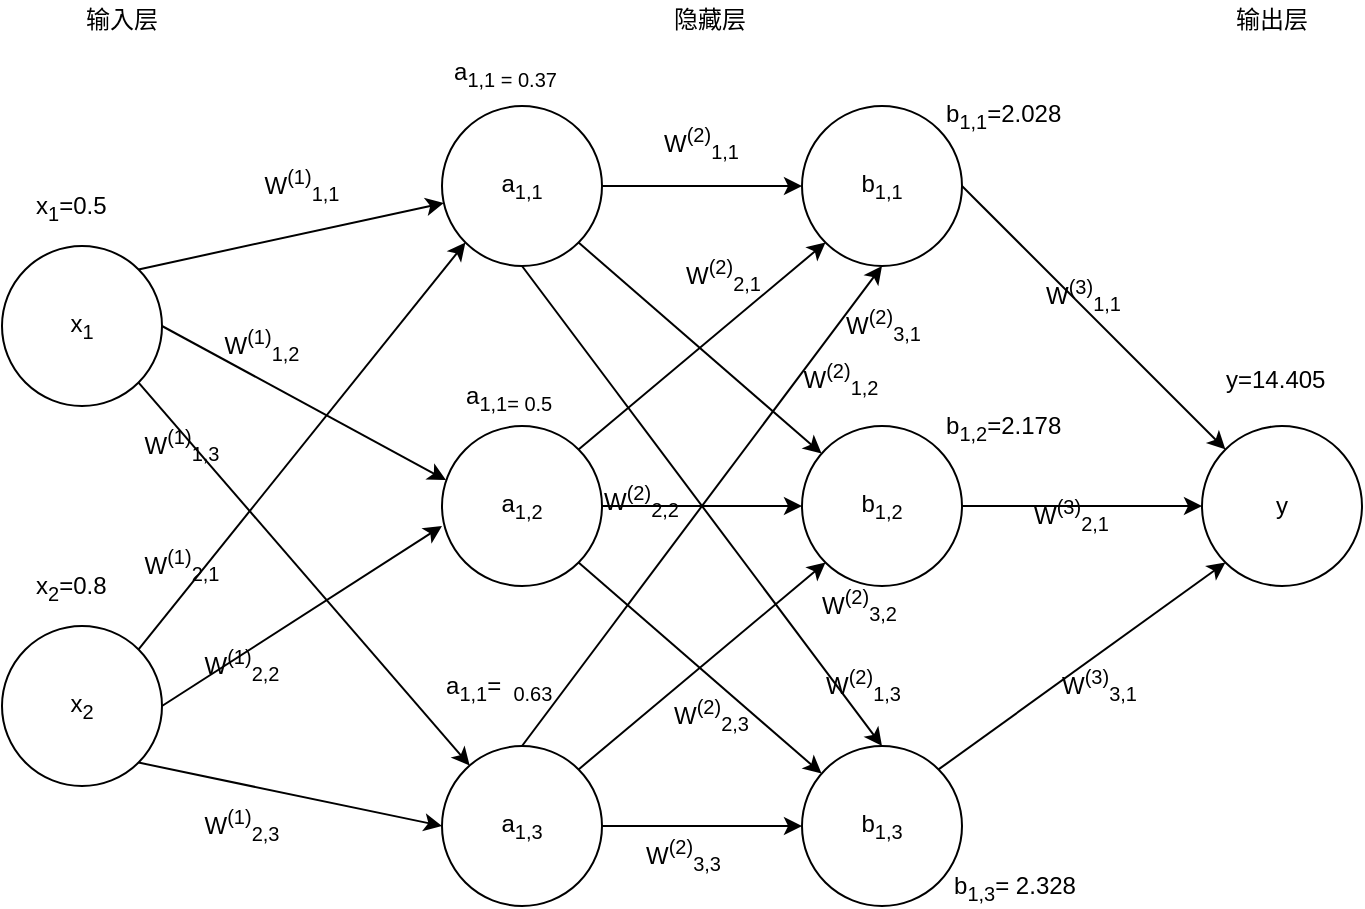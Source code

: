 <mxfile version="10.7.7" type="github"><diagram id="tER9SUp-mCT7ClygfzAX" name="ÃÂ§ÃÂ¬ÃÂ¬ 1 ÃÂ©ÃÂ¡ÃÂµ"><mxGraphModel dx="962" dy="513" grid="1" gridSize="10" guides="1" tooltips="1" connect="1" arrows="1" fold="1" page="1" pageScale="1" pageWidth="827" pageHeight="1169" math="0" shadow="0"><root><mxCell id="0"/><mxCell id="1" parent="0"/><mxCell id="cZQFUjPIZUCF-hC1U-LG-12" style="edgeStyle=none;rounded=0;orthogonalLoop=1;jettySize=auto;html=1;exitX=1;exitY=1;exitDx=0;exitDy=0;" parent="1" source="cZQFUjPIZUCF-hC1U-LG-1" target="cZQFUjPIZUCF-hC1U-LG-5" edge="1"><mxGeometry relative="1" as="geometry"/></mxCell><mxCell id="cZQFUjPIZUCF-hC1U-LG-23" style="edgeStyle=none;rounded=0;orthogonalLoop=1;jettySize=auto;html=1;exitX=1;exitY=0;exitDx=0;exitDy=0;" parent="1" source="cZQFUjPIZUCF-hC1U-LG-1" target="cZQFUjPIZUCF-hC1U-LG-3" edge="1"><mxGeometry relative="1" as="geometry"/></mxCell><mxCell id="OCoO4FQZ8PoskhPupkoE-12" style="rounded=0;orthogonalLoop=1;jettySize=auto;html=1;exitX=1;exitY=0.5;exitDx=0;exitDy=0;entryX=0.025;entryY=0.338;entryDx=0;entryDy=0;entryPerimeter=0;" parent="1" source="cZQFUjPIZUCF-hC1U-LG-1" target="cZQFUjPIZUCF-hC1U-LG-4" edge="1"><mxGeometry relative="1" as="geometry"/></mxCell><mxCell id="cZQFUjPIZUCF-hC1U-LG-1" value="&lt;span lang=&quot;EN-US&quot;&gt;x&lt;sub&gt;1&lt;/sub&gt;&lt;/span&gt;" style="ellipse;whiteSpace=wrap;html=1;aspect=fixed;" parent="1" vertex="1"><mxGeometry x="100" y="150" width="80" height="80" as="geometry"/></mxCell><mxCell id="cZQFUjPIZUCF-hC1U-LG-14" style="edgeStyle=none;rounded=0;orthogonalLoop=1;jettySize=auto;html=1;exitX=1;exitY=0.5;exitDx=0;exitDy=0;entryX=0;entryY=0.625;entryDx=0;entryDy=0;entryPerimeter=0;" parent="1" source="cZQFUjPIZUCF-hC1U-LG-2" target="cZQFUjPIZUCF-hC1U-LG-4" edge="1"><mxGeometry relative="1" as="geometry"/></mxCell><mxCell id="cZQFUjPIZUCF-hC1U-LG-15" style="edgeStyle=none;rounded=0;orthogonalLoop=1;jettySize=auto;html=1;exitX=1;exitY=1;exitDx=0;exitDy=0;entryX=0;entryY=0.5;entryDx=0;entryDy=0;" parent="1" source="cZQFUjPIZUCF-hC1U-LG-2" target="cZQFUjPIZUCF-hC1U-LG-5" edge="1"><mxGeometry relative="1" as="geometry"/></mxCell><mxCell id="cZQFUjPIZUCF-hC1U-LG-24" style="edgeStyle=none;rounded=0;orthogonalLoop=1;jettySize=auto;html=1;exitX=1;exitY=0;exitDx=0;exitDy=0;entryX=0;entryY=1;entryDx=0;entryDy=0;" parent="1" source="cZQFUjPIZUCF-hC1U-LG-2" target="cZQFUjPIZUCF-hC1U-LG-3" edge="1"><mxGeometry relative="1" as="geometry"/></mxCell><mxCell id="cZQFUjPIZUCF-hC1U-LG-2" value="&lt;span lang=&quot;EN-US&quot;&gt;x&lt;sub&gt;2&lt;/sub&gt;&lt;/span&gt;" style="ellipse;whiteSpace=wrap;html=1;aspect=fixed;" parent="1" vertex="1"><mxGeometry x="100" y="340" width="80" height="80" as="geometry"/></mxCell><mxCell id="cZQFUjPIZUCF-hC1U-LG-16" style="edgeStyle=none;rounded=0;orthogonalLoop=1;jettySize=auto;html=1;exitX=1;exitY=0.5;exitDx=0;exitDy=0;entryX=0;entryY=0.5;entryDx=0;entryDy=0;" parent="1" source="cZQFUjPIZUCF-hC1U-LG-3" target="cZQFUjPIZUCF-hC1U-LG-6" edge="1"><mxGeometry relative="1" as="geometry"/></mxCell><mxCell id="OCoO4FQZ8PoskhPupkoE-15" style="edgeStyle=none;rounded=0;orthogonalLoop=1;jettySize=auto;html=1;exitX=1;exitY=1;exitDx=0;exitDy=0;" parent="1" source="cZQFUjPIZUCF-hC1U-LG-3" target="cZQFUjPIZUCF-hC1U-LG-7" edge="1"><mxGeometry relative="1" as="geometry"/></mxCell><mxCell id="OCoO4FQZ8PoskhPupkoE-34" value="&lt;p&gt;&lt;span lang=&quot;EN-US&quot;&gt;W&lt;sup&gt;(2)&lt;/sup&gt;&lt;sub&gt;1,2&lt;/sub&gt;&lt;/span&gt;&lt;/p&gt;" style="text;html=1;resizable=0;points=[];align=center;verticalAlign=middle;labelBackgroundColor=#ffffff;" parent="OCoO4FQZ8PoskhPupkoE-15" vertex="1" connectable="0"><mxGeometry x="0.784" relative="1" as="geometry"><mxPoint x="22.5" y="-25.5" as="offset"/></mxGeometry></mxCell><mxCell id="OCoO4FQZ8PoskhPupkoE-16" style="edgeStyle=none;rounded=0;orthogonalLoop=1;jettySize=auto;html=1;exitX=0.5;exitY=1;exitDx=0;exitDy=0;entryX=0.5;entryY=0;entryDx=0;entryDy=0;" parent="1" source="cZQFUjPIZUCF-hC1U-LG-3" target="cZQFUjPIZUCF-hC1U-LG-8" edge="1"><mxGeometry relative="1" as="geometry"/></mxCell><mxCell id="cZQFUjPIZUCF-hC1U-LG-3" value="&lt;p&gt;&lt;span lang=&quot;EN-US&quot;&gt;a&lt;sub&gt;1,1&lt;/sub&gt;&lt;/span&gt;&lt;/p&gt;" style="ellipse;whiteSpace=wrap;html=1;aspect=fixed;" parent="1" vertex="1"><mxGeometry x="320" y="80" width="80" height="80" as="geometry"/></mxCell><mxCell id="cZQFUjPIZUCF-hC1U-LG-17" style="edgeStyle=none;rounded=0;orthogonalLoop=1;jettySize=auto;html=1;exitX=1;exitY=0.5;exitDx=0;exitDy=0;entryX=0;entryY=0.5;entryDx=0;entryDy=0;" parent="1" source="cZQFUjPIZUCF-hC1U-LG-4" target="cZQFUjPIZUCF-hC1U-LG-7" edge="1"><mxGeometry relative="1" as="geometry"/></mxCell><mxCell id="OCoO4FQZ8PoskhPupkoE-17" style="edgeStyle=none;rounded=0;orthogonalLoop=1;jettySize=auto;html=1;exitX=1;exitY=0;exitDx=0;exitDy=0;entryX=0;entryY=1;entryDx=0;entryDy=0;" parent="1" source="cZQFUjPIZUCF-hC1U-LG-4" target="cZQFUjPIZUCF-hC1U-LG-6" edge="1"><mxGeometry relative="1" as="geometry"/></mxCell><mxCell id="OCoO4FQZ8PoskhPupkoE-18" style="edgeStyle=none;rounded=0;orthogonalLoop=1;jettySize=auto;html=1;exitX=1;exitY=1;exitDx=0;exitDy=0;" parent="1" source="cZQFUjPIZUCF-hC1U-LG-4" target="cZQFUjPIZUCF-hC1U-LG-8" edge="1"><mxGeometry relative="1" as="geometry"/></mxCell><mxCell id="cZQFUjPIZUCF-hC1U-LG-4" value="&lt;p&gt;&lt;span lang=&quot;EN-US&quot;&gt;a&lt;sub&gt;1,2&lt;/sub&gt;&lt;/span&gt;&lt;/p&gt;" style="ellipse;whiteSpace=wrap;html=1;aspect=fixed;" parent="1" vertex="1"><mxGeometry x="320" y="240" width="80" height="80" as="geometry"/></mxCell><mxCell id="cZQFUjPIZUCF-hC1U-LG-18" style="edgeStyle=none;rounded=0;orthogonalLoop=1;jettySize=auto;html=1;exitX=1;exitY=0.5;exitDx=0;exitDy=0;entryX=0;entryY=0.5;entryDx=0;entryDy=0;" parent="1" source="cZQFUjPIZUCF-hC1U-LG-5" target="cZQFUjPIZUCF-hC1U-LG-8" edge="1"><mxGeometry relative="1" as="geometry"/></mxCell><mxCell id="OCoO4FQZ8PoskhPupkoE-19" style="edgeStyle=none;rounded=0;orthogonalLoop=1;jettySize=auto;html=1;exitX=1;exitY=0;exitDx=0;exitDy=0;entryX=0;entryY=1;entryDx=0;entryDy=0;" parent="1" source="cZQFUjPIZUCF-hC1U-LG-5" target="cZQFUjPIZUCF-hC1U-LG-7" edge="1"><mxGeometry relative="1" as="geometry"/></mxCell><mxCell id="OCoO4FQZ8PoskhPupkoE-20" style="edgeStyle=none;rounded=0;orthogonalLoop=1;jettySize=auto;html=1;exitX=0.5;exitY=0;exitDx=0;exitDy=0;entryX=0.5;entryY=1;entryDx=0;entryDy=0;" parent="1" source="cZQFUjPIZUCF-hC1U-LG-5" target="cZQFUjPIZUCF-hC1U-LG-6" edge="1"><mxGeometry relative="1" as="geometry"/></mxCell><mxCell id="cZQFUjPIZUCF-hC1U-LG-5" value="&lt;p&gt;&lt;span lang=&quot;EN-US&quot;&gt;a&lt;sub&gt;1,3&lt;/sub&gt;&lt;/span&gt;&lt;/p&gt;" style="ellipse;whiteSpace=wrap;html=1;aspect=fixed;" parent="1" vertex="1"><mxGeometry x="320" y="400" width="80" height="80" as="geometry"/></mxCell><mxCell id="cZQFUjPIZUCF-hC1U-LG-19" style="edgeStyle=none;rounded=0;orthogonalLoop=1;jettySize=auto;html=1;exitX=1;exitY=0.5;exitDx=0;exitDy=0;" parent="1" source="cZQFUjPIZUCF-hC1U-LG-6" target="cZQFUjPIZUCF-hC1U-LG-9" edge="1"><mxGeometry relative="1" as="geometry"/></mxCell><mxCell id="cZQFUjPIZUCF-hC1U-LG-6" value="&lt;p&gt;&lt;span lang=&quot;EN-US&quot;&gt;b&lt;sub&gt;1,1&lt;/sub&gt;&lt;/span&gt;&lt;/p&gt;" style="ellipse;whiteSpace=wrap;html=1;aspect=fixed;" parent="1" vertex="1"><mxGeometry x="500" y="80" width="80" height="80" as="geometry"/></mxCell><mxCell id="cZQFUjPIZUCF-hC1U-LG-20" style="edgeStyle=none;rounded=0;orthogonalLoop=1;jettySize=auto;html=1;exitX=1;exitY=0.5;exitDx=0;exitDy=0;entryX=0;entryY=0.5;entryDx=0;entryDy=0;" parent="1" source="cZQFUjPIZUCF-hC1U-LG-7" target="cZQFUjPIZUCF-hC1U-LG-9" edge="1"><mxGeometry relative="1" as="geometry"/></mxCell><mxCell id="cZQFUjPIZUCF-hC1U-LG-7" value="&lt;p&gt;&lt;span lang=&quot;EN-US&quot;&gt;b&lt;sub&gt;1,2&lt;/sub&gt;&lt;/span&gt;&lt;/p&gt;" style="ellipse;whiteSpace=wrap;html=1;aspect=fixed;" parent="1" vertex="1"><mxGeometry x="500" y="240" width="80" height="80" as="geometry"/></mxCell><mxCell id="cZQFUjPIZUCF-hC1U-LG-22" style="edgeStyle=none;rounded=0;orthogonalLoop=1;jettySize=auto;html=1;exitX=1;exitY=0;exitDx=0;exitDy=0;entryX=0;entryY=1;entryDx=0;entryDy=0;" parent="1" source="cZQFUjPIZUCF-hC1U-LG-8" target="cZQFUjPIZUCF-hC1U-LG-9" edge="1"><mxGeometry relative="1" as="geometry"/></mxCell><mxCell id="cZQFUjPIZUCF-hC1U-LG-8" value="&lt;p&gt;&lt;span lang=&quot;EN-US&quot;&gt;b&lt;sub&gt;1,3&lt;/sub&gt;&lt;/span&gt;&lt;/p&gt;" style="ellipse;whiteSpace=wrap;html=1;aspect=fixed;" parent="1" vertex="1"><mxGeometry x="500" y="400" width="80" height="80" as="geometry"/></mxCell><mxCell id="cZQFUjPIZUCF-hC1U-LG-9" value="y&lt;br&gt;" style="ellipse;whiteSpace=wrap;html=1;aspect=fixed;" parent="1" vertex="1"><mxGeometry x="700" y="240" width="80" height="80" as="geometry"/></mxCell><mxCell id="OCoO4FQZ8PoskhPupkoE-2" value="&lt;p&gt;&lt;span lang=&quot;EN-US&quot;&gt;W&lt;sup&gt;(1)&lt;/sup&gt;&lt;sub&gt;1,1&lt;/sub&gt;&lt;/span&gt;&lt;/p&gt;" style="text;html=1;strokeColor=none;fillColor=none;align=center;verticalAlign=middle;whiteSpace=wrap;rounded=0;" parent="1" vertex="1"><mxGeometry x="230" y="110" width="40" height="20" as="geometry"/></mxCell><mxCell id="OCoO4FQZ8PoskhPupkoE-4" value="&lt;p&gt;&lt;span lang=&quot;EN-US&quot;&gt;W&lt;sup&gt;(1)&lt;/sup&gt;&lt;sub&gt;1,3&lt;/sub&gt;&lt;/span&gt;&lt;/p&gt;" style="text;html=1;strokeColor=none;fillColor=none;align=center;verticalAlign=middle;whiteSpace=wrap;rounded=0;" parent="1" vertex="1"><mxGeometry x="170" y="240" width="40" height="20" as="geometry"/></mxCell><mxCell id="OCoO4FQZ8PoskhPupkoE-5" value="&lt;p&gt;&lt;span lang=&quot;EN-US&quot;&gt;W&lt;sup&gt;(1)&lt;/sup&gt;&lt;sub&gt;2,1&lt;/sub&gt;&lt;/span&gt;&lt;/p&gt;" style="text;html=1;strokeColor=none;fillColor=none;align=center;verticalAlign=middle;whiteSpace=wrap;rounded=0;" parent="1" vertex="1"><mxGeometry x="170" y="300" width="40" height="20" as="geometry"/></mxCell><mxCell id="OCoO4FQZ8PoskhPupkoE-11" value="&lt;p&gt;&lt;span lang=&quot;EN-US&quot;&gt;W&lt;sup&gt;(1)&lt;/sup&gt;&lt;sub&gt;2,2&lt;/sub&gt;&lt;/span&gt;&lt;/p&gt;" style="text;html=1;strokeColor=none;fillColor=none;align=center;verticalAlign=middle;whiteSpace=wrap;rounded=0;" parent="1" vertex="1"><mxGeometry x="200" y="350" width="40" height="20" as="geometry"/></mxCell><mxCell id="OCoO4FQZ8PoskhPupkoE-13" value="&lt;p&gt;&lt;span lang=&quot;EN-US&quot;&gt;W&lt;sup&gt;(1)&lt;/sup&gt;&lt;sub&gt;1,2&lt;/sub&gt;&lt;/span&gt;&lt;/p&gt;" style="text;html=1;strokeColor=none;fillColor=none;align=center;verticalAlign=middle;whiteSpace=wrap;rounded=0;" parent="1" vertex="1"><mxGeometry x="210" y="190" width="40" height="20" as="geometry"/></mxCell><mxCell id="OCoO4FQZ8PoskhPupkoE-14" value="&lt;p&gt;&lt;span lang=&quot;EN-US&quot;&gt;W&lt;sup&gt;(1)&lt;/sup&gt;&lt;sub&gt;2,3&lt;/sub&gt;&lt;/span&gt;&lt;/p&gt;" style="text;html=1;strokeColor=none;fillColor=none;align=center;verticalAlign=middle;whiteSpace=wrap;rounded=0;" parent="1" vertex="1"><mxGeometry x="200" y="430" width="40" height="20" as="geometry"/></mxCell><mxCell id="OCoO4FQZ8PoskhPupkoE-21" value="输入层" style="text;html=1;strokeColor=none;fillColor=none;align=center;verticalAlign=middle;whiteSpace=wrap;rounded=0;" parent="1" vertex="1"><mxGeometry x="140" y="27" width="40" height="20" as="geometry"/></mxCell><mxCell id="OCoO4FQZ8PoskhPupkoE-22" value="隐藏层" style="text;html=1;resizable=0;points=[];autosize=1;align=left;verticalAlign=top;spacingTop=-4;" parent="1" vertex="1"><mxGeometry x="434" y="27" width="50" height="20" as="geometry"/></mxCell><mxCell id="OCoO4FQZ8PoskhPupkoE-23" value="输出层" style="text;html=1;resizable=0;points=[];autosize=1;align=left;verticalAlign=top;spacingTop=-4;" parent="1" vertex="1"><mxGeometry x="715" y="27" width="50" height="20" as="geometry"/></mxCell><mxCell id="OCoO4FQZ8PoskhPupkoE-25" value="x&lt;sub&gt;1&lt;/sub&gt;=0.5" style="text;html=1;resizable=0;points=[];autosize=1;align=left;verticalAlign=top;spacingTop=-4;" parent="1" vertex="1"><mxGeometry x="115" y="120" width="50" height="20" as="geometry"/></mxCell><mxCell id="OCoO4FQZ8PoskhPupkoE-27" value="x&lt;sub&gt;2&lt;/sub&gt;=0.8" style="text;html=1;resizable=0;points=[];autosize=1;align=left;verticalAlign=top;spacingTop=-4;" parent="1" vertex="1"><mxGeometry x="115" y="310" width="50" height="20" as="geometry"/></mxCell><mxCell id="OCoO4FQZ8PoskhPupkoE-28" style="edgeStyle=none;rounded=0;orthogonalLoop=1;jettySize=auto;html=1;exitX=0.5;exitY=1;exitDx=0;exitDy=0;" parent="1" source="OCoO4FQZ8PoskhPupkoE-13" target="OCoO4FQZ8PoskhPupkoE-13" edge="1"><mxGeometry relative="1" as="geometry"/></mxCell><mxCell id="OCoO4FQZ8PoskhPupkoE-30" value="&lt;p&gt;&lt;span lang=&quot;EN-US&quot;&gt;W&lt;sup&gt;(2)&lt;/sup&gt;&lt;sub&gt;1,1&lt;/sub&gt;&lt;/span&gt;&lt;/p&gt;" style="text;html=1;resizable=0;points=[];autosize=1;align=left;verticalAlign=top;spacingTop=-4;" parent="1" vertex="1"><mxGeometry x="429" y="73.5" width="60" height="50" as="geometry"/></mxCell><mxCell id="OCoO4FQZ8PoskhPupkoE-31" value="&lt;p&gt;&lt;span lang=&quot;EN-US&quot;&gt;W&lt;sup&gt;(2)&lt;/sup&gt;&lt;sub&gt;2,1&lt;/sub&gt;&lt;/span&gt;&lt;/p&gt;" style="text;html=1;resizable=0;points=[];autosize=1;align=left;verticalAlign=top;spacingTop=-4;" parent="1" vertex="1"><mxGeometry x="440" y="140" width="60" height="50" as="geometry"/></mxCell><mxCell id="OCoO4FQZ8PoskhPupkoE-33" value="&lt;p&gt;&lt;span lang=&quot;EN-US&quot;&gt;W&lt;sup&gt;(2)&lt;/sup&gt;&lt;sub&gt;3,1&lt;/sub&gt;&lt;/span&gt;&lt;/p&gt;" style="text;html=1;resizable=0;points=[];autosize=1;align=left;verticalAlign=top;spacingTop=-4;" parent="1" vertex="1"><mxGeometry x="520" y="165" width="60" height="50" as="geometry"/></mxCell><mxCell id="OCoO4FQZ8PoskhPupkoE-35" value="&lt;span lang=&quot;EN-US&quot;&gt;W&lt;sup&gt;(2)&lt;/sup&gt;&lt;sub&gt;2,2&lt;/sub&gt;&lt;/span&gt;" style="text;html=1;resizable=0;points=[];autosize=1;align=left;verticalAlign=top;spacingTop=-4;" parent="1" vertex="1"><mxGeometry x="399" y="265" width="60" height="20" as="geometry"/></mxCell><mxCell id="OCoO4FQZ8PoskhPupkoE-36" value="&lt;p&gt;&lt;span lang=&quot;EN-US&quot;&gt;W&lt;sup&gt;(2)&lt;/sup&gt;&lt;sub&gt;3,2&lt;/sub&gt;&lt;/span&gt;&lt;/p&gt;" style="text;html=1;resizable=0;points=[];autosize=1;align=left;verticalAlign=top;spacingTop=-4;" parent="1" vertex="1"><mxGeometry x="508" y="305" width="60" height="50" as="geometry"/></mxCell><mxCell id="OCoO4FQZ8PoskhPupkoE-37" value="&lt;p&gt;&lt;span lang=&quot;EN-US&quot;&gt;W&lt;sup&gt;(2)&lt;/sup&gt;&lt;sub&gt;1,3&lt;/sub&gt;&lt;/span&gt;&lt;/p&gt;" style="text;html=1;resizable=0;points=[];autosize=1;align=left;verticalAlign=top;spacingTop=-4;" parent="1" vertex="1"><mxGeometry x="510" y="345" width="60" height="50" as="geometry"/></mxCell><mxCell id="OCoO4FQZ8PoskhPupkoE-38" value="&lt;p&gt;&lt;span lang=&quot;EN-US&quot;&gt;W&lt;sup&gt;(2)&lt;/sup&gt;&lt;sub&gt;2,3&lt;/sub&gt;&lt;/span&gt;&lt;/p&gt;" style="text;html=1;resizable=0;points=[];autosize=1;align=left;verticalAlign=top;spacingTop=-4;" parent="1" vertex="1"><mxGeometry x="434" y="360" width="60" height="50" as="geometry"/></mxCell><mxCell id="OCoO4FQZ8PoskhPupkoE-39" value="&lt;p&gt;&lt;span lang=&quot;EN-US&quot;&gt;W&lt;sup&gt;(2)&lt;/sup&gt;&lt;sub&gt;3,3&lt;/sub&gt;&lt;/span&gt;&lt;/p&gt;" style="text;html=1;resizable=0;points=[];autosize=1;align=left;verticalAlign=top;spacingTop=-4;" parent="1" vertex="1"><mxGeometry x="420" y="430" width="60" height="50" as="geometry"/></mxCell><mxCell id="OCoO4FQZ8PoskhPupkoE-40" value="&lt;p&gt;&lt;span lang=&quot;EN-US&quot;&gt;W&lt;sup&gt;(3)&lt;/sup&gt;&lt;sub&gt;1,1&lt;/sub&gt;&lt;/span&gt;&lt;/p&gt;" style="text;html=1;resizable=0;points=[];autosize=1;align=left;verticalAlign=top;spacingTop=-4;" parent="1" vertex="1"><mxGeometry x="620" y="150" width="60" height="50" as="geometry"/></mxCell><mxCell id="OCoO4FQZ8PoskhPupkoE-41" value="&lt;p&gt;&lt;span lang=&quot;EN-US&quot;&gt;W&lt;sup&gt;(3)&lt;/sup&gt;&lt;sub&gt;2,1&lt;/sub&gt;&lt;/span&gt;&lt;/p&gt;" style="text;html=1;resizable=0;points=[];autosize=1;align=left;verticalAlign=top;spacingTop=-4;" parent="1" vertex="1"><mxGeometry x="614" y="260" width="60" height="50" as="geometry"/></mxCell><mxCell id="OCoO4FQZ8PoskhPupkoE-42" value="&lt;p&gt;&lt;span lang=&quot;EN-US&quot;&gt;W&lt;sup&gt;(3)&lt;/sup&gt;&lt;sub&gt;3,1&lt;/sub&gt;&lt;/span&gt;&lt;/p&gt;" style="text;html=1;resizable=0;points=[];autosize=1;align=left;verticalAlign=top;spacingTop=-4;" parent="1" vertex="1"><mxGeometry x="628" y="345" width="60" height="50" as="geometry"/></mxCell><mxCell id="OCoO4FQZ8PoskhPupkoE-44" value="a&lt;sub&gt;1,1&lt;/sub&gt;&lt;sub&gt;&amp;nbsp;= 0.37&amp;nbsp;&lt;/sub&gt;&lt;br&gt;" style="text;html=1;strokeColor=none;fillColor=none;align=left;verticalAlign=middle;whiteSpace=wrap;rounded=0;" parent="1" vertex="1"><mxGeometry x="324" y="53.5" width="220" height="20" as="geometry"/></mxCell><mxCell id="OCoO4FQZ8PoskhPupkoE-45" value="&lt;span&gt;a&lt;/span&gt;&lt;sub&gt;1,1=&lt;/sub&gt;&lt;sub&gt;&amp;nbsp;0.5&amp;nbsp;&lt;/sub&gt;" style="text;html=1;resizable=0;points=[];autosize=1;align=left;verticalAlign=top;spacingTop=-4;" parent="1" vertex="1"><mxGeometry x="330" y="215" width="70" height="20" as="geometry"/></mxCell><mxCell id="OCoO4FQZ8PoskhPupkoE-46" value="&lt;span&gt;a&lt;/span&gt;&lt;sub&gt;1,1&lt;/sub&gt;&lt;span&gt;=&amp;nbsp;&lt;/span&gt;&lt;sub&gt;&amp;nbsp;0.63&amp;nbsp;&lt;/sub&gt;" style="text;html=1;resizable=0;points=[];autosize=1;align=left;verticalAlign=top;spacingTop=-4;" parent="1" vertex="1"><mxGeometry x="320" y="360" width="80" height="20" as="geometry"/></mxCell><mxCell id="OCoO4FQZ8PoskhPupkoE-48" value="&lt;span&gt;b&lt;/span&gt;&lt;sub&gt;1,1&lt;/sub&gt;=2.028" style="text;html=1;resizable=0;points=[];autosize=1;align=left;verticalAlign=top;spacingTop=-4;" parent="1" vertex="1"><mxGeometry x="570" y="73.5" width="80" height="20" as="geometry"/></mxCell><mxCell id="OCoO4FQZ8PoskhPupkoE-49" value="b&lt;sub&gt;1,2&lt;/sub&gt;=2.178" style="text;html=1;resizable=0;points=[];autosize=1;align=left;verticalAlign=top;spacingTop=-4;" parent="1" vertex="1"><mxGeometry x="570" y="230" width="80" height="20" as="geometry"/></mxCell><mxCell id="OCoO4FQZ8PoskhPupkoE-50" value="b&lt;sub&gt;1,3&lt;/sub&gt;=&amp;nbsp;2.328" style="text;html=1;resizable=0;points=[];autosize=1;align=left;verticalAlign=top;spacingTop=-4;" parent="1" vertex="1"><mxGeometry x="574" y="460" width="80" height="20" as="geometry"/></mxCell><mxCell id="OCoO4FQZ8PoskhPupkoE-51" value="y=14.405" style="text;html=1;resizable=0;points=[];autosize=1;align=left;verticalAlign=top;spacingTop=-4;" parent="1" vertex="1"><mxGeometry x="710" y="207" width="70" height="20" as="geometry"/></mxCell></root></mxGraphModel></diagram></mxfile>